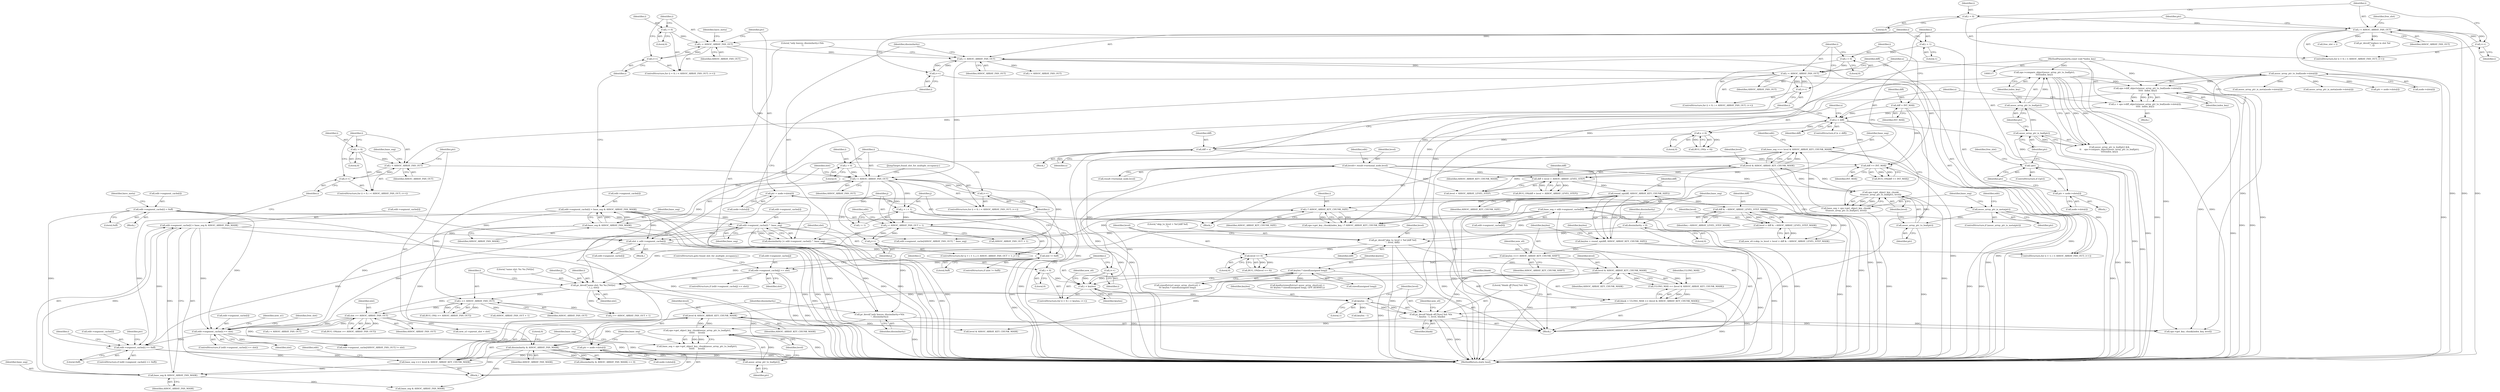 digraph "0_linux_ea6789980fdaa610d7eb63602c746bf6ec70cd2b@pointer" {
"1000739" [label="(Call,edit->segment_cache[i] == 0xff)"];
"1000613" [label="(Call,edit->segment_cache[i] == slot)"];
"1001222" [label="(Call,edit->segment_cache[i] = base_seg & ASSOC_ARRAY_FAN_MASK)"];
"1001228" [label="(Call,base_seg & ASSOC_ARRAY_FAN_MASK)"];
"1001217" [label="(Call,base_seg >>= level & ASSOC_ARRAY_KEY_CHUNK_MASK)"];
"1001211" [label="(Call,base_seg = ops->get_object_key_chunk(assoc_array_ptr_to_leaf(ptr),\n\t\t\t\t\t\t     level))"];
"1001213" [label="(Call,ops->get_object_key_chunk(assoc_array_ptr_to_leaf(ptr),\n\t\t\t\t\t\t     level))"];
"1001214" [label="(Call,assoc_array_ptr_to_leaf(ptr))"];
"1001204" [label="(Call,ptr = node->slots[i])"];
"1001020" [label="(Call,assoc_array_ptr_to_leaf(node->slots[i]))"];
"1001219" [label="(Call,level & ASSOC_ARRAY_KEY_CHUNK_MASK)"];
"1001175" [label="(Call,level & ASSOC_ARRAY_KEY_CHUNK_MASK)"];
"1001148" [label="(Call,level <= 0)"];
"1001143" [label="(Call,pr_devel(\"skip_to_level = %d [diff %d]\n\", level, diff))"];
"1001138" [label="(Call,level = diff & ~ASSOC_ARRAY_LEVEL_STEP_MASK)"];
"1001140" [label="(Call,diff & ~ASSOC_ARRAY_LEVEL_STEP_MASK)"];
"1001051" [label="(Call,round_up(diff, ASSOC_ARRAY_KEY_CHUNK_SIZE))"];
"1001044" [label="(Call,diff < level + ASSOC_ARRAY_LEVEL_STEP)"];
"1001040" [label="(Call,diff == INT_MAX)"];
"1001003" [label="(Call,diff = INT_MAX)"];
"1001028" [label="(Call,x < diff)"];
"1001017" [label="(Call,x = ops->diff_objects(assoc_array_ptr_to_leaf(node->slots[i]),\n\t\t\t\t\t  index_key))"];
"1001019" [label="(Call,ops->diff_objects(assoc_array_ptr_to_leaf(node->slots[i]),\n\t\t\t\t\t  index_key))"];
"1000203" [label="(Call,ops->compare_object(assoc_array_ptr_to_leaf(ptr),\n\t\t\t\t\tindex_key))"];
"1000204" [label="(Call,assoc_array_ptr_to_leaf(ptr))"];
"1000201" [label="(Call,assoc_array_ptr_is_leaf(ptr))"];
"1000192" [label="(Call,!ptr)"];
"1000184" [label="(Call,ptr = node->slots[i])"];
"1000120" [label="(MethodParameterIn,const void *index_key)"];
"1001036" [label="(Call,diff = x)"];
"1001033" [label="(Call,x < 0)"];
"1000346" [label="(Call,level & ASSOC_ARRAY_KEY_CHUNK_MASK)"];
"1000340" [label="(Call,ops->get_object_key_chunk(\n\t\t\tassoc_array_ptr_to_leaf(ptr), level))"];
"1000341" [label="(Call,assoc_array_ptr_to_leaf(ptr))"];
"1000324" [label="(Call,assoc_array_ptr_is_meta(ptr))"];
"1000316" [label="(Call,ptr = node->slots[i])"];
"1000149" [label="(Call,level\t= result->terminal_node.level)"];
"1001178" [label="(Call,pr_devel(\"blank off [%zu] %d: %lx\n\", keylen - 1, level, blank))"];
"1001180" [label="(Call,keylen - 1)"];
"1001155" [label="(Call,i < keylen)"];
"1001158" [label="(Call,i++)"];
"1001168" [label="(Call,i * ASSOC_ARRAY_KEY_CHUNK_SIZE)"];
"1001152" [label="(Call,i = 0)"];
"1001063" [label="(Call,keylen * sizeof(unsigned long))"];
"1001054" [label="(Call,keylen >>= ASSOC_ARRAY_KEY_CHUNK_SHIFT)"];
"1001049" [label="(Call,keylen = round_up(diff, ASSOC_ARRAY_KEY_CHUNK_SIZE))"];
"1001171" [label="(Call,blank = ULONG_MAX << (level & ASSOC_ARRAY_KEY_CHUNK_MASK))"];
"1001173" [label="(Call,ULONG_MAX << (level & ASSOC_ARRAY_KEY_CHUNK_MASK))"];
"1000397" [label="(Call,dissimilarity & ASSOC_ARRAY_FAN_MASK)"];
"1000392" [label="(Call,pr_devel(\"only leaves; dissimilarity=%lx\n\", dissimilarity))"];
"1000364" [label="(Call,dissimilarity = 0)"];
"1000383" [label="(Call,dissimilarity |= edit->segment_cache[i] ^ base_seg)"];
"1000385" [label="(Call,edit->segment_cache[i] ^ base_seg)"];
"1000327" [label="(Call,edit->segment_cache[i] = 0xff)"];
"1000349" [label="(Call,edit->segment_cache[i] = base_seg & ASSOC_ARRAY_FAN_MASK)"];
"1000355" [label="(Call,base_seg & ASSOC_ARRAY_FAN_MASK)"];
"1000344" [label="(Call,base_seg >>= level & ASSOC_ARRAY_KEY_CHUNK_MASK)"];
"1000338" [label="(Call,base_seg = ops->get_object_key_chunk(\n\t\t\tassoc_array_ptr_to_leaf(ptr), level))"];
"1000367" [label="(Call,base_seg = edit->segment_cache[0])"];
"1000528" [label="(Call,slot >= ASSOC_ARRAY_FAN_OUT)"];
"1000512" [label="(Call,pr_devel(\"same slot: %x %x [%02x]\n\", i, j, slot))"];
"1000472" [label="(Call,i < ASSOC_ARRAY_FAN_OUT)"];
"1000475" [label="(Call,i++)"];
"1000469" [label="(Call,i = 0)"];
"1000310" [label="(Call,i < ASSOC_ARRAY_FAN_OUT)"];
"1000307" [label="(Call,i = 0)"];
"1000313" [label="(Call,i++)"];
"1000178" [label="(Call,i < ASSOC_ARRAY_FAN_OUT)"];
"1000181" [label="(Call,i++)"];
"1000175" [label="(Call,i = 0)"];
"1000378" [label="(Call,i < ASSOC_ARRAY_FAN_OUT)"];
"1000375" [label="(Call,i = 1)"];
"1000381" [label="(Call,i++)"];
"1001198" [label="(Call,i < ASSOC_ARRAY_FAN_OUT)"];
"1001201" [label="(Call,i++)"];
"1001195" [label="(Call,i = 0)"];
"1001010" [label="(Call,i < ASSOC_ARRAY_FAN_OUT)"];
"1001007" [label="(Call,i = 0)"];
"1001013" [label="(Call,i++)"];
"1000495" [label="(Call,j < ASSOC_ARRAY_FAN_OUT + 1)"];
"1000490" [label="(Call,j = i + 1)"];
"1000500" [label="(Call,j++)"];
"1000503" [label="(Call,edit->segment_cache[j] == slot)"];
"1000486" [label="(Call,slot != 0xff)"];
"1000478" [label="(Call,slot = edit->segment_cache[i])"];
"1000518" [label="(Call,i >= ASSOC_ARRAY_FAN_OUT)"];
"1000309" [label="(Literal,0)"];
"1000379" [label="(Identifier,i)"];
"1001168" [label="(Call,i * ASSOC_ARRAY_KEY_CHUNK_SIZE)"];
"1000339" [label="(Identifier,base_seg)"];
"1000386" [label="(Call,edit->segment_cache[i])"];
"1000311" [label="(Identifier,i)"];
"1000516" [label="(Identifier,slot)"];
"1000333" [label="(Literal,0xff)"];
"1000376" [label="(Identifier,i)"];
"1001006" [label="(ControlStructure,for (i = 0; i < ASSOC_ARRAY_FAN_OUT; i++))"];
"1001238" [label="(Call,level & ASSOC_ARRAY_KEY_CHUNK_MASK)"];
"1000486" [label="(Call,slot != 0xff)"];
"1000193" [label="(Identifier,ptr)"];
"1001039" [label="(Call,BUG_ON(diff == INT_MAX))"];
"1000614" [label="(Call,edit->segment_cache[i])"];
"1001217" [label="(Call,base_seg >>= level & ASSOC_ARRAY_KEY_CHUNK_MASK)"];
"1000183" [label="(Block,)"];
"1000186" [label="(Call,node->slots[i])"];
"1001157" [label="(Identifier,keylen)"];
"1001228" [label="(Call,base_seg & ASSOC_ARRAY_FAN_MASK)"];
"1000666" [label="(Call,edit->segment_cache[ASSOC_ARRAY_FAN_OUT] != slot)"];
"1001055" [label="(Identifier,keylen)"];
"1000335" [label="(Identifier,have_meta)"];
"1001053" [label="(Identifier,ASSOC_ARRAY_KEY_CHUNK_SIZE)"];
"1000330" [label="(Identifier,edit)"];
"1001144" [label="(Literal,\"skip_to_level = %d [diff %d]\n\")"];
"1001145" [label="(Identifier,level)"];
"1001026" [label="(Identifier,index_key)"];
"1000150" [label="(Identifier,level)"];
"1001010" [label="(Call,i < ASSOC_ARRAY_FAN_OUT)"];
"1000382" [label="(Identifier,i)"];
"1000364" [label="(Call,dissimilarity = 0)"];
"1001148" [label="(Call,level <= 0)"];
"1000318" [label="(Call,node->slots[i])"];
"1000346" [label="(Call,level & ASSOC_ARRAY_KEY_CHUNK_MASK)"];
"1001223" [label="(Call,edit->segment_cache[i])"];
"1000374" [label="(ControlStructure,for (i = 1; i < ASSOC_ARRAY_FAN_OUT; i++))"];
"1001194" [label="(ControlStructure,for (i = 0; i < ASSOC_ARRAY_FAN_OUT; i++))"];
"1000181" [label="(Call,i++)"];
"1001219" [label="(Call,level & ASSOC_ARRAY_KEY_CHUNK_MASK)"];
"1000159" [label="(Identifier,edit)"];
"1000736" [label="(Identifier,i)"];
"1000343" [label="(Identifier,level)"];
"1001051" [label="(Call,round_up(diff, ASSOC_ARRAY_KEY_CHUNK_SIZE))"];
"1000512" [label="(Call,pr_devel(\"same slot: %x %x [%02x]\n\", i, j, slot))"];
"1001152" [label="(Call,i = 0)"];
"1001146" [label="(Identifier,diff)"];
"1001017" [label="(Call,x = ops->diff_objects(assoc_array_ptr_to_leaf(node->slots[i]),\n\t\t\t\t\t  index_key))"];
"1000517" [label="(Call,BUG_ON(i >= ASSOC_ARRAY_FAN_OUT))"];
"1001173" [label="(Call,ULONG_MAX << (level & ASSOC_ARRAY_KEY_CHUNK_MASK))"];
"1000341" [label="(Call,assoc_array_ptr_to_leaf(ptr))"];
"1001064" [label="(Identifier,keylen)"];
"1000500" [label="(Call,j++)"];
"1001155" [label="(Call,i < keylen)"];
"1000916" [label="(Call,i < ASSOC_ARRAY_FAN_OUT)"];
"1000120" [label="(MethodParameterIn,const void *index_key)"];
"1001158" [label="(Call,i++)"];
"1000488" [label="(Literal,0xff)"];
"1001215" [label="(Identifier,ptr)"];
"1001019" [label="(Call,ops->diff_objects(assoc_array_ptr_to_leaf(node->slots[i]),\n\t\t\t\t\t  index_key))"];
"1001033" [label="(Call,x < 0)"];
"1000546" [label="(Call,assoc_array_ptr_is_meta(node->slots[i]))"];
"1000205" [label="(Identifier,ptr)"];
"1000739" [label="(Call,edit->segment_cache[i] == 0xff)"];
"1000202" [label="(Identifier,ptr)"];
"1000201" [label="(Call,assoc_array_ptr_is_leaf(ptr))"];
"1000179" [label="(Identifier,i)"];
"1001003" [label="(Call,diff = INT_MAX)"];
"1001177" [label="(Identifier,ASSOC_ARRAY_KEY_CHUNK_MASK)"];
"1000404" [label="(Call,edit->segment_cache[ASSOC_ARRAY_FAN_OUT] ^ base_seg)"];
"1001049" [label="(Call,keylen = round_up(diff, ASSOC_ARRAY_KEY_CHUNK_SIZE))"];
"1000347" [label="(Identifier,level)"];
"1000540" [label="(Call,i < ASSOC_ARRAY_FAN_OUT)"];
"1000192" [label="(Call,!ptr)"];
"1000503" [label="(Call,edit->segment_cache[j] == slot)"];
"1001014" [label="(Identifier,i)"];
"1000491" [label="(Identifier,j)"];
"1000470" [label="(Identifier,i)"];
"1000472" [label="(Call,i < ASSOC_ARRAY_FAN_OUT)"];
"1000326" [label="(Block,)"];
"1000398" [label="(Identifier,dissimilarity)"];
"1000504" [label="(Call,edit->segment_cache[j])"];
"1000612" [label="(ControlStructure,if (edit->segment_cache[i] == slot))"];
"1001018" [label="(Identifier,x)"];
"1000393" [label="(Literal,\"only leaves; dissimilarity=%lx\n\")"];
"1000487" [label="(Identifier,slot)"];
"1001143" [label="(Call,pr_devel(\"skip_to_level = %d [diff %d]\n\", level, diff))"];
"1001211" [label="(Call,base_seg = ops->get_object_key_chunk(assoc_array_ptr_to_leaf(ptr),\n\t\t\t\t\t\t     level))"];
"1000352" [label="(Identifier,edit)"];
"1000237" [label="(Identifier,free_slot)"];
"1000624" [label="(Identifier,new_n1)"];
"1001214" [label="(Call,assoc_array_ptr_to_leaf(ptr))"];
"1000315" [label="(Block,)"];
"1000383" [label="(Call,dissimilarity |= edit->segment_cache[i] ^ base_seg)"];
"1001041" [label="(Identifier,diff)"];
"1000206" [label="(Identifier,index_key)"];
"1000338" [label="(Call,base_seg = ops->get_object_key_chunk(\n\t\t\tassoc_array_ptr_to_leaf(ptr), level))"];
"1000745" [label="(Literal,0xff)"];
"1001056" [label="(Identifier,ASSOC_ARRAY_KEY_CHUNK_SHIFT)"];
"1001156" [label="(Identifier,i)"];
"1000355" [label="(Call,base_seg & ASSOC_ARRAY_FAN_MASK)"];
"1000175" [label="(Call,i = 0)"];
"1001199" [label="(Identifier,i)"];
"1000506" [label="(Identifier,edit)"];
"1001220" [label="(Identifier,level)"];
"1000485" [label="(ControlStructure,if (slot != 0xff))"];
"1001202" [label="(Identifier,i)"];
"1001042" [label="(Identifier,INT_MAX)"];
"1001147" [label="(Call,BUG_ON(level <= 0))"];
"1001043" [label="(Call,BUG_ON(diff < level + ASSOC_ARRAY_LEVEL_STEP))"];
"1000476" [label="(Identifier,i)"];
"1001197" [label="(Literal,0)"];
"1001065" [label="(Call,sizeof(unsigned long))"];
"1000528" [label="(Call,slot >= ASSOC_ARRAY_FAN_OUT)"];
"1001178" [label="(Call,pr_devel(\"blank off [%zu] %d: %lx\n\", keylen - 1, level, blank))"];
"1000312" [label="(Identifier,ASSOC_ARRAY_FAN_OUT)"];
"1000480" [label="(Call,edit->segment_cache[i])"];
"1000359" [label="(Identifier,have_meta)"];
"1000502" [label="(ControlStructure,if (edit->segment_cache[j] == slot))"];
"1001176" [label="(Identifier,level)"];
"1001038" [label="(Identifier,x)"];
"1001195" [label="(Call,i = 0)"];
"1001201" [label="(Call,i++)"];
"1000196" [label="(Identifier,free_slot)"];
"1000477" [label="(Block,)"];
"1000394" [label="(Identifier,dissimilarity)"];
"1000527" [label="(Call,BUG_ON(slot >= ASSOC_ARRAY_FAN_OUT))"];
"1001183" [label="(Identifier,level)"];
"1000349" [label="(Call,edit->segment_cache[i] = base_seg & ASSOC_ARRAY_FAN_MASK)"];
"1001251" [label="(MethodReturn,static bool)"];
"1000518" [label="(Call,i >= ASSOC_ARRAY_FAN_OUT)"];
"1001190" [label="(Call,keylen - 1)"];
"1001172" [label="(Identifier,blank)"];
"1000377" [label="(Literal,1)"];
"1001054" [label="(Call,keylen >>= ASSOC_ARRAY_KEY_CHUNK_SHIFT)"];
"1001034" [label="(Identifier,x)"];
"1001150" [label="(Literal,0)"];
"1000316" [label="(Call,ptr = node->slots[i])"];
"1000368" [label="(Identifier,base_seg)"];
"1001216" [label="(Identifier,level)"];
"1001063" [label="(Call,keylen * sizeof(unsigned long))"];
"1000182" [label="(Identifier,i)"];
"1001213" [label="(Call,ops->get_object_key_chunk(assoc_array_ptr_to_leaf(ptr),\n\t\t\t\t\t\t     level))"];
"1001181" [label="(Identifier,keylen)"];
"1001188" [label="(Identifier,new_s0)"];
"1000469" [label="(Call,i = 0)"];
"1000530" [label="(Identifier,ASSOC_ARRAY_FAN_OUT)"];
"1000490" [label="(Call,j = i + 1)"];
"1000489" [label="(ControlStructure,for (j = i + 1; j < ASSOC_ARRAY_FAN_OUT + 1; j++))"];
"1001036" [label="(Call,diff = x)"];
"1000327" [label="(Call,edit->segment_cache[i] = 0xff)"];
"1000344" [label="(Call,base_seg >>= level & ASSOC_ARRAY_KEY_CHUNK_MASK)"];
"1000514" [label="(Identifier,i)"];
"1001134" [label="(Call,new_s0->skip_to_level = level = diff & ~ASSOC_ARRAY_LEVEL_STEP_MASK)"];
"1000185" [label="(Identifier,ptr)"];
"1001169" [label="(Identifier,i)"];
"1000524" [label="(Call,ASSOC_ARRAY_FAN_OUT + 1)"];
"1001020" [label="(Call,assoc_array_ptr_to_leaf(node->slots[i]))"];
"1001052" [label="(Identifier,diff)"];
"1000340" [label="(Call,ops->get_object_key_chunk(\n\t\t\tassoc_array_ptr_to_leaf(ptr), level))"];
"1000350" [label="(Call,edit->segment_cache[i])"];
"1001179" [label="(Literal,\"blank off [%zu] %d: %lx\n\")"];
"1000400" [label="(Literal,0)"];
"1001037" [label="(Identifier,diff)"];
"1000492" [label="(Call,i + 1)"];
"1001196" [label="(Identifier,i)"];
"1001007" [label="(Call,i = 0)"];
"1000342" [label="(Identifier,ptr)"];
"1000356" [label="(Identifier,base_seg)"];
"1001151" [label="(ControlStructure,for (i = 0; i < keylen; i++))"];
"1000122" [label="(Block,)"];
"1001050" [label="(Identifier,keylen)"];
"1001232" [label="(Identifier,base_seg)"];
"1000204" [label="(Call,assoc_array_ptr_to_leaf(ptr))"];
"1000531" [label="(Call,new_n1->parent_slot = slot)"];
"1001154" [label="(Literal,0)"];
"1000177" [label="(Literal,0)"];
"1000381" [label="(Call,i++)"];
"1000497" [label="(Call,ASSOC_ARRAY_FAN_OUT + 1)"];
"1000399" [label="(Identifier,ASSOC_ARRAY_FAN_MASK)"];
"1001203" [label="(Block,)"];
"1000522" [label="(Call,j >= ASSOC_ARRAY_FAN_OUT + 1)"];
"1000509" [label="(Identifier,slot)"];
"1000357" [label="(Identifier,ASSOC_ARRAY_FAN_MASK)"];
"1000184" [label="(Call,ptr = node->slots[i])"];
"1000738" [label="(ControlStructure,if (edit->segment_cache[i] == 0xff))"];
"1000473" [label="(Identifier,i)"];
"1001198" [label="(Call,i < ASSOC_ARRAY_FAN_OUT)"];
"1001060" [label="(Call,sizeof(struct assoc_array_shortcut) +\n\t\t\t keylen * sizeof(unsigned long))"];
"1000520" [label="(Identifier,ASSOC_ARRAY_FAN_OUT)"];
"1000511" [label="(JumpTarget,found_slot_for_multiple_occupancy:)"];
"1000195" [label="(Call,free_slot = i)"];
"1001012" [label="(Identifier,ASSOC_ARRAY_FAN_OUT)"];
"1000740" [label="(Call,edit->segment_cache[i])"];
"1000314" [label="(Identifier,i)"];
"1000642" [label="(Identifier,free_slot)"];
"1000174" [label="(ControlStructure,for (i = 0; i < ASSOC_ARRAY_FAN_OUT; i++))"];
"1001045" [label="(Identifier,diff)"];
"1000474" [label="(Identifier,ASSOC_ARRAY_FAN_OUT)"];
"1000324" [label="(Call,assoc_array_ptr_is_meta(ptr))"];
"1000308" [label="(Identifier,i)"];
"1001218" [label="(Identifier,base_seg)"];
"1000519" [label="(Identifier,i)"];
"1000208" [label="(Call,pr_devel(\"replace in slot %d\n\", i))"];
"1001140" [label="(Call,diff & ~ASSOC_ARRAY_LEVEL_STEP_MASK)"];
"1000397" [label="(Call,dissimilarity & ASSOC_ARRAY_FAN_MASK)"];
"1000191" [label="(ControlStructure,if (!ptr))"];
"1001153" [label="(Identifier,i)"];
"1000496" [label="(Identifier,j)"];
"1001032" [label="(Call,BUG_ON(x < 0))"];
"1000323" [label="(ControlStructure,if (assoc_array_ptr_is_meta(ptr)))"];
"1001163" [label="(Identifier,new_s0)"];
"1000605" [label="(Call,assoc_array_ptr_is_meta(node->slots[i]))"];
"1000149" [label="(Call,level\t= result->terminal_node.level)"];
"1001221" [label="(Identifier,ASSOC_ARRAY_KEY_CHUNK_MASK)"];
"1000151" [label="(Call,result->terminal_node.level)"];
"1000365" [label="(Identifier,dissimilarity)"];
"1001180" [label="(Call,keylen - 1)"];
"1001011" [label="(Identifier,i)"];
"1000479" [label="(Identifier,slot)"];
"1001205" [label="(Identifier,ptr)"];
"1001142" [label="(Identifier,~ASSOC_ARRAY_LEVEL_STEP_MASK)"];
"1001233" [label="(Call,ops->get_key_chunk(index_key, level))"];
"1000366" [label="(Literal,0)"];
"1000313" [label="(Call,i++)"];
"1001030" [label="(Identifier,diff)"];
"1000513" [label="(Literal,\"same slot: %x %x [%02x]\n\")"];
"1000369" [label="(Call,edit->segment_cache[0])"];
"1001225" [label="(Identifier,edit)"];
"1001166" [label="(Call,ops->get_key_chunk(index_key, i * ASSOC_ARRAY_KEY_CHUNK_SIZE))"];
"1001141" [label="(Identifier,diff)"];
"1001200" [label="(Identifier,ASSOC_ARRAY_FAN_OUT)"];
"1000203" [label="(Call,ops->compare_object(assoc_array_ptr_to_leaf(ptr),\n\t\t\t\t\tindex_key))"];
"1001013" [label="(Call,i++)"];
"1001009" [label="(Literal,0)"];
"1001230" [label="(Identifier,ASSOC_ARRAY_FAN_MASK)"];
"1000495" [label="(Call,j < ASSOC_ARRAY_FAN_OUT + 1)"];
"1001212" [label="(Identifier,base_seg)"];
"1001029" [label="(Identifier,x)"];
"1001184" [label="(Identifier,blank)"];
"1000317" [label="(Identifier,ptr)"];
"1001247" [label="(Call,base_seg & ASSOC_ARRAY_FAN_MASK)"];
"1000348" [label="(Identifier,ASSOC_ARRAY_KEY_CHUNK_MASK)"];
"1001149" [label="(Identifier,level)"];
"1000747" [label="(Call,ptr = node->slots[i])"];
"1001031" [label="(Block,)"];
"1000510" [label="(ControlStructure,goto found_slot_for_multiple_occupancy;)"];
"1000515" [label="(Identifier,j)"];
"1001138" [label="(Call,level = diff & ~ASSOC_ARRAY_LEVEL_STEP_MASK)"];
"1000380" [label="(Identifier,ASSOC_ARRAY_FAN_OUT)"];
"1000306" [label="(ControlStructure,for (i = 0; i < ASSOC_ARRAY_FAN_OUT; i++))"];
"1001222" [label="(Call,edit->segment_cache[i] = base_seg & ASSOC_ARRAY_FAN_MASK)"];
"1000176" [label="(Identifier,i)"];
"1001035" [label="(Literal,0)"];
"1001021" [label="(Call,node->slots[i])"];
"1000385" [label="(Call,edit->segment_cache[i] ^ base_seg)"];
"1001028" [label="(Call,x < diff)"];
"1001171" [label="(Call,blank = ULONG_MAX << (level & ASSOC_ARRAY_KEY_CHUNK_MASK))"];
"1001182" [label="(Literal,1)"];
"1001159" [label="(Identifier,i)"];
"1000391" [label="(Identifier,base_seg)"];
"1000325" [label="(Identifier,ptr)"];
"1000529" [label="(Identifier,slot)"];
"1000180" [label="(Identifier,ASSOC_ARRAY_FAN_OUT)"];
"1001015" [label="(Block,)"];
"1000378" [label="(Call,i < ASSOC_ARRAY_FAN_OUT)"];
"1000619" [label="(Identifier,slot)"];
"1001175" [label="(Call,level & ASSOC_ARRAY_KEY_CHUNK_MASK)"];
"1000478" [label="(Call,slot = edit->segment_cache[i])"];
"1001044" [label="(Call,diff < level + ASSOC_ARRAY_LEVEL_STEP)"];
"1000748" [label="(Identifier,ptr)"];
"1001170" [label="(Identifier,ASSOC_ARRAY_KEY_CHUNK_SIZE)"];
"1000384" [label="(Identifier,dissimilarity)"];
"1001229" [label="(Identifier,base_seg)"];
"1001204" [label="(Call,ptr = node->slots[i])"];
"1000396" [label="(Call,(dissimilarity & ASSOC_ARRAY_FAN_MASK) == 0)"];
"1000178" [label="(Call,i < ASSOC_ARRAY_FAN_OUT)"];
"1000375" [label="(Call,i = 1)"];
"1000307" [label="(Call,i = 0)"];
"1000328" [label="(Call,edit->segment_cache[i])"];
"1000468" [label="(ControlStructure,for (i = 0; i < ASSOC_ARRAY_FAN_OUT; i++))"];
"1000367" [label="(Call,base_seg = edit->segment_cache[0])"];
"1000613" [label="(Call,edit->segment_cache[i] == slot)"];
"1000501" [label="(Identifier,j)"];
"1001046" [label="(Call,level + ASSOC_ARRAY_LEVEL_STEP)"];
"1001058" [label="(Identifier,new_s0)"];
"1001004" [label="(Identifier,diff)"];
"1001040" [label="(Call,diff == INT_MAX)"];
"1001005" [label="(Identifier,INT_MAX)"];
"1001027" [label="(ControlStructure,if (x < diff))"];
"1001059" [label="(Call,kzalloc(sizeof(struct assoc_array_shortcut) +\n\t\t\t keylen * sizeof(unsigned long), GFP_KERNEL))"];
"1000471" [label="(Literal,0)"];
"1001008" [label="(Identifier,i)"];
"1001206" [label="(Call,node->slots[i])"];
"1001174" [label="(Identifier,ULONG_MAX)"];
"1001139" [label="(Identifier,level)"];
"1000475" [label="(Call,i++)"];
"1000310" [label="(Call,i < ASSOC_ARRAY_FAN_OUT)"];
"1000200" [label="(Call,assoc_array_ptr_is_leaf(ptr) &&\n\t\t    ops->compare_object(assoc_array_ptr_to_leaf(ptr),\n\t\t\t\t\tindex_key))"];
"1000345" [label="(Identifier,base_seg)"];
"1000392" [label="(Call,pr_devel(\"only leaves; dissimilarity=%lx\n\", dissimilarity))"];
"1000739" -> "1000738"  [label="AST: "];
"1000739" -> "1000745"  [label="CFG: "];
"1000740" -> "1000739"  [label="AST: "];
"1000745" -> "1000739"  [label="AST: "];
"1000748" -> "1000739"  [label="CFG: "];
"1000736" -> "1000739"  [label="CFG: "];
"1000739" -> "1001251"  [label="DDG: "];
"1000739" -> "1001251"  [label="DDG: "];
"1000613" -> "1000739"  [label="DDG: "];
"1001222" -> "1000739"  [label="DDG: "];
"1000327" -> "1000739"  [label="DDG: "];
"1000349" -> "1000739"  [label="DDG: "];
"1000385" -> "1000739"  [label="DDG: "];
"1000613" -> "1000612"  [label="AST: "];
"1000613" -> "1000619"  [label="CFG: "];
"1000614" -> "1000613"  [label="AST: "];
"1000619" -> "1000613"  [label="AST: "];
"1000624" -> "1000613"  [label="CFG: "];
"1000642" -> "1000613"  [label="CFG: "];
"1000613" -> "1001251"  [label="DDG: "];
"1000613" -> "1001251"  [label="DDG: "];
"1001222" -> "1000613"  [label="DDG: "];
"1000327" -> "1000613"  [label="DDG: "];
"1000349" -> "1000613"  [label="DDG: "];
"1000385" -> "1000613"  [label="DDG: "];
"1000528" -> "1000613"  [label="DDG: "];
"1000613" -> "1000666"  [label="DDG: "];
"1001222" -> "1001203"  [label="AST: "];
"1001222" -> "1001228"  [label="CFG: "];
"1001223" -> "1001222"  [label="AST: "];
"1001228" -> "1001222"  [label="AST: "];
"1001202" -> "1001222"  [label="CFG: "];
"1001222" -> "1001251"  [label="DDG: "];
"1001222" -> "1000478"  [label="DDG: "];
"1001228" -> "1001222"  [label="DDG: "];
"1001228" -> "1001222"  [label="DDG: "];
"1001228" -> "1001230"  [label="CFG: "];
"1001229" -> "1001228"  [label="AST: "];
"1001230" -> "1001228"  [label="AST: "];
"1001217" -> "1001228"  [label="DDG: "];
"1000397" -> "1001228"  [label="DDG: "];
"1001228" -> "1001247"  [label="DDG: "];
"1001217" -> "1001203"  [label="AST: "];
"1001217" -> "1001219"  [label="CFG: "];
"1001218" -> "1001217"  [label="AST: "];
"1001219" -> "1001217"  [label="AST: "];
"1001225" -> "1001217"  [label="CFG: "];
"1001211" -> "1001217"  [label="DDG: "];
"1001219" -> "1001217"  [label="DDG: "];
"1001219" -> "1001217"  [label="DDG: "];
"1001211" -> "1001203"  [label="AST: "];
"1001211" -> "1001213"  [label="CFG: "];
"1001212" -> "1001211"  [label="AST: "];
"1001213" -> "1001211"  [label="AST: "];
"1001218" -> "1001211"  [label="CFG: "];
"1001211" -> "1001251"  [label="DDG: "];
"1001213" -> "1001211"  [label="DDG: "];
"1001213" -> "1001211"  [label="DDG: "];
"1001213" -> "1001216"  [label="CFG: "];
"1001214" -> "1001213"  [label="AST: "];
"1001216" -> "1001213"  [label="AST: "];
"1001213" -> "1001251"  [label="DDG: "];
"1001214" -> "1001213"  [label="DDG: "];
"1001219" -> "1001213"  [label="DDG: "];
"1001178" -> "1001213"  [label="DDG: "];
"1001213" -> "1001219"  [label="DDG: "];
"1001214" -> "1001215"  [label="CFG: "];
"1001215" -> "1001214"  [label="AST: "];
"1001216" -> "1001214"  [label="CFG: "];
"1001204" -> "1001214"  [label="DDG: "];
"1001204" -> "1001203"  [label="AST: "];
"1001204" -> "1001206"  [label="CFG: "];
"1001205" -> "1001204"  [label="AST: "];
"1001206" -> "1001204"  [label="AST: "];
"1001212" -> "1001204"  [label="CFG: "];
"1001204" -> "1001251"  [label="DDG: "];
"1001020" -> "1001204"  [label="DDG: "];
"1001020" -> "1001019"  [label="AST: "];
"1001020" -> "1001021"  [label="CFG: "];
"1001021" -> "1001020"  [label="AST: "];
"1001026" -> "1001020"  [label="CFG: "];
"1001020" -> "1001251"  [label="DDG: "];
"1001020" -> "1000546"  [label="DDG: "];
"1001020" -> "1000605"  [label="DDG: "];
"1001020" -> "1000747"  [label="DDG: "];
"1001020" -> "1001019"  [label="DDG: "];
"1001219" -> "1001221"  [label="CFG: "];
"1001220" -> "1001219"  [label="AST: "];
"1001221" -> "1001219"  [label="AST: "];
"1001175" -> "1001219"  [label="DDG: "];
"1001219" -> "1001233"  [label="DDG: "];
"1001219" -> "1001238"  [label="DDG: "];
"1001175" -> "1001173"  [label="AST: "];
"1001175" -> "1001177"  [label="CFG: "];
"1001176" -> "1001175"  [label="AST: "];
"1001177" -> "1001175"  [label="AST: "];
"1001173" -> "1001175"  [label="CFG: "];
"1001175" -> "1001173"  [label="DDG: "];
"1001175" -> "1001173"  [label="DDG: "];
"1001148" -> "1001175"  [label="DDG: "];
"1000346" -> "1001175"  [label="DDG: "];
"1001175" -> "1001178"  [label="DDG: "];
"1001175" -> "1001238"  [label="DDG: "];
"1001148" -> "1001147"  [label="AST: "];
"1001148" -> "1001150"  [label="CFG: "];
"1001149" -> "1001148"  [label="AST: "];
"1001150" -> "1001148"  [label="AST: "];
"1001147" -> "1001148"  [label="CFG: "];
"1001148" -> "1001147"  [label="DDG: "];
"1001148" -> "1001147"  [label="DDG: "];
"1001143" -> "1001148"  [label="DDG: "];
"1001143" -> "1000122"  [label="AST: "];
"1001143" -> "1001146"  [label="CFG: "];
"1001144" -> "1001143"  [label="AST: "];
"1001145" -> "1001143"  [label="AST: "];
"1001146" -> "1001143"  [label="AST: "];
"1001149" -> "1001143"  [label="CFG: "];
"1001143" -> "1001251"  [label="DDG: "];
"1001143" -> "1001251"  [label="DDG: "];
"1001138" -> "1001143"  [label="DDG: "];
"1001140" -> "1001143"  [label="DDG: "];
"1001138" -> "1001134"  [label="AST: "];
"1001138" -> "1001140"  [label="CFG: "];
"1001139" -> "1001138"  [label="AST: "];
"1001140" -> "1001138"  [label="AST: "];
"1001134" -> "1001138"  [label="CFG: "];
"1001138" -> "1001251"  [label="DDG: "];
"1001138" -> "1001134"  [label="DDG: "];
"1001140" -> "1001138"  [label="DDG: "];
"1001140" -> "1001138"  [label="DDG: "];
"1001140" -> "1001142"  [label="CFG: "];
"1001141" -> "1001140"  [label="AST: "];
"1001142" -> "1001140"  [label="AST: "];
"1001140" -> "1001251"  [label="DDG: "];
"1001140" -> "1001134"  [label="DDG: "];
"1001140" -> "1001134"  [label="DDG: "];
"1001051" -> "1001140"  [label="DDG: "];
"1001051" -> "1001049"  [label="AST: "];
"1001051" -> "1001053"  [label="CFG: "];
"1001052" -> "1001051"  [label="AST: "];
"1001053" -> "1001051"  [label="AST: "];
"1001049" -> "1001051"  [label="CFG: "];
"1001051" -> "1001251"  [label="DDG: "];
"1001051" -> "1001251"  [label="DDG: "];
"1001051" -> "1001049"  [label="DDG: "];
"1001051" -> "1001049"  [label="DDG: "];
"1001044" -> "1001051"  [label="DDG: "];
"1001051" -> "1001168"  [label="DDG: "];
"1001044" -> "1001043"  [label="AST: "];
"1001044" -> "1001046"  [label="CFG: "];
"1001045" -> "1001044"  [label="AST: "];
"1001046" -> "1001044"  [label="AST: "];
"1001043" -> "1001044"  [label="CFG: "];
"1001044" -> "1001251"  [label="DDG: "];
"1001044" -> "1001043"  [label="DDG: "];
"1001044" -> "1001043"  [label="DDG: "];
"1001040" -> "1001044"  [label="DDG: "];
"1000346" -> "1001044"  [label="DDG: "];
"1000149" -> "1001044"  [label="DDG: "];
"1001040" -> "1001039"  [label="AST: "];
"1001040" -> "1001042"  [label="CFG: "];
"1001041" -> "1001040"  [label="AST: "];
"1001042" -> "1001040"  [label="AST: "];
"1001039" -> "1001040"  [label="CFG: "];
"1001040" -> "1001251"  [label="DDG: "];
"1001040" -> "1001039"  [label="DDG: "];
"1001040" -> "1001039"  [label="DDG: "];
"1001003" -> "1001040"  [label="DDG: "];
"1001028" -> "1001040"  [label="DDG: "];
"1001036" -> "1001040"  [label="DDG: "];
"1001003" -> "1000122"  [label="AST: "];
"1001003" -> "1001005"  [label="CFG: "];
"1001004" -> "1001003"  [label="AST: "];
"1001005" -> "1001003"  [label="AST: "];
"1001008" -> "1001003"  [label="CFG: "];
"1001003" -> "1001028"  [label="DDG: "];
"1001028" -> "1001027"  [label="AST: "];
"1001028" -> "1001030"  [label="CFG: "];
"1001029" -> "1001028"  [label="AST: "];
"1001030" -> "1001028"  [label="AST: "];
"1001034" -> "1001028"  [label="CFG: "];
"1001014" -> "1001028"  [label="CFG: "];
"1001028" -> "1001251"  [label="DDG: "];
"1001028" -> "1001251"  [label="DDG: "];
"1001017" -> "1001028"  [label="DDG: "];
"1001036" -> "1001028"  [label="DDG: "];
"1001028" -> "1001033"  [label="DDG: "];
"1001017" -> "1001015"  [label="AST: "];
"1001017" -> "1001019"  [label="CFG: "];
"1001018" -> "1001017"  [label="AST: "];
"1001019" -> "1001017"  [label="AST: "];
"1001029" -> "1001017"  [label="CFG: "];
"1001017" -> "1001251"  [label="DDG: "];
"1001019" -> "1001017"  [label="DDG: "];
"1001019" -> "1001017"  [label="DDG: "];
"1001019" -> "1001026"  [label="CFG: "];
"1001026" -> "1001019"  [label="AST: "];
"1001019" -> "1001251"  [label="DDG: "];
"1001019" -> "1001251"  [label="DDG: "];
"1000203" -> "1001019"  [label="DDG: "];
"1000120" -> "1001019"  [label="DDG: "];
"1001019" -> "1001166"  [label="DDG: "];
"1001019" -> "1001233"  [label="DDG: "];
"1000203" -> "1000200"  [label="AST: "];
"1000203" -> "1000206"  [label="CFG: "];
"1000204" -> "1000203"  [label="AST: "];
"1000206" -> "1000203"  [label="AST: "];
"1000200" -> "1000203"  [label="CFG: "];
"1000203" -> "1001251"  [label="DDG: "];
"1000203" -> "1001251"  [label="DDG: "];
"1000203" -> "1000200"  [label="DDG: "];
"1000203" -> "1000200"  [label="DDG: "];
"1000204" -> "1000203"  [label="DDG: "];
"1000120" -> "1000203"  [label="DDG: "];
"1000203" -> "1001166"  [label="DDG: "];
"1000203" -> "1001233"  [label="DDG: "];
"1000204" -> "1000205"  [label="CFG: "];
"1000205" -> "1000204"  [label="AST: "];
"1000206" -> "1000204"  [label="CFG: "];
"1000204" -> "1001251"  [label="DDG: "];
"1000201" -> "1000204"  [label="DDG: "];
"1000201" -> "1000200"  [label="AST: "];
"1000201" -> "1000202"  [label="CFG: "];
"1000202" -> "1000201"  [label="AST: "];
"1000205" -> "1000201"  [label="CFG: "];
"1000200" -> "1000201"  [label="CFG: "];
"1000201" -> "1001251"  [label="DDG: "];
"1000201" -> "1000200"  [label="DDG: "];
"1000192" -> "1000201"  [label="DDG: "];
"1000192" -> "1000191"  [label="AST: "];
"1000192" -> "1000193"  [label="CFG: "];
"1000193" -> "1000192"  [label="AST: "];
"1000196" -> "1000192"  [label="CFG: "];
"1000202" -> "1000192"  [label="CFG: "];
"1000192" -> "1001251"  [label="DDG: "];
"1000192" -> "1001251"  [label="DDG: "];
"1000184" -> "1000192"  [label="DDG: "];
"1000184" -> "1000183"  [label="AST: "];
"1000184" -> "1000186"  [label="CFG: "];
"1000185" -> "1000184"  [label="AST: "];
"1000186" -> "1000184"  [label="AST: "];
"1000193" -> "1000184"  [label="CFG: "];
"1000184" -> "1001251"  [label="DDG: "];
"1000120" -> "1000117"  [label="AST: "];
"1000120" -> "1001251"  [label="DDG: "];
"1000120" -> "1001166"  [label="DDG: "];
"1000120" -> "1001233"  [label="DDG: "];
"1001036" -> "1001031"  [label="AST: "];
"1001036" -> "1001038"  [label="CFG: "];
"1001037" -> "1001036"  [label="AST: "];
"1001038" -> "1001036"  [label="AST: "];
"1001014" -> "1001036"  [label="CFG: "];
"1001036" -> "1001251"  [label="DDG: "];
"1001033" -> "1001036"  [label="DDG: "];
"1001033" -> "1001032"  [label="AST: "];
"1001033" -> "1001035"  [label="CFG: "];
"1001034" -> "1001033"  [label="AST: "];
"1001035" -> "1001033"  [label="AST: "];
"1001032" -> "1001033"  [label="CFG: "];
"1001033" -> "1001032"  [label="DDG: "];
"1001033" -> "1001032"  [label="DDG: "];
"1000346" -> "1000344"  [label="AST: "];
"1000346" -> "1000348"  [label="CFG: "];
"1000347" -> "1000346"  [label="AST: "];
"1000348" -> "1000346"  [label="AST: "];
"1000344" -> "1000346"  [label="CFG: "];
"1000346" -> "1001251"  [label="DDG: "];
"1000346" -> "1001251"  [label="DDG: "];
"1000346" -> "1000340"  [label="DDG: "];
"1000346" -> "1000344"  [label="DDG: "];
"1000346" -> "1000344"  [label="DDG: "];
"1000340" -> "1000346"  [label="DDG: "];
"1000346" -> "1001046"  [label="DDG: "];
"1000340" -> "1000338"  [label="AST: "];
"1000340" -> "1000343"  [label="CFG: "];
"1000341" -> "1000340"  [label="AST: "];
"1000343" -> "1000340"  [label="AST: "];
"1000338" -> "1000340"  [label="CFG: "];
"1000340" -> "1001251"  [label="DDG: "];
"1000340" -> "1000338"  [label="DDG: "];
"1000340" -> "1000338"  [label="DDG: "];
"1000341" -> "1000340"  [label="DDG: "];
"1000149" -> "1000340"  [label="DDG: "];
"1000341" -> "1000342"  [label="CFG: "];
"1000342" -> "1000341"  [label="AST: "];
"1000343" -> "1000341"  [label="CFG: "];
"1000341" -> "1001251"  [label="DDG: "];
"1000324" -> "1000341"  [label="DDG: "];
"1000324" -> "1000323"  [label="AST: "];
"1000324" -> "1000325"  [label="CFG: "];
"1000325" -> "1000324"  [label="AST: "];
"1000330" -> "1000324"  [label="CFG: "];
"1000339" -> "1000324"  [label="CFG: "];
"1000324" -> "1001251"  [label="DDG: "];
"1000324" -> "1001251"  [label="DDG: "];
"1000316" -> "1000324"  [label="DDG: "];
"1000316" -> "1000315"  [label="AST: "];
"1000316" -> "1000318"  [label="CFG: "];
"1000317" -> "1000316"  [label="AST: "];
"1000318" -> "1000316"  [label="AST: "];
"1000325" -> "1000316"  [label="CFG: "];
"1000316" -> "1001251"  [label="DDG: "];
"1000149" -> "1000122"  [label="AST: "];
"1000149" -> "1000151"  [label="CFG: "];
"1000150" -> "1000149"  [label="AST: "];
"1000151" -> "1000149"  [label="AST: "];
"1000159" -> "1000149"  [label="CFG: "];
"1000149" -> "1001251"  [label="DDG: "];
"1000149" -> "1001251"  [label="DDG: "];
"1000149" -> "1001046"  [label="DDG: "];
"1001178" -> "1000122"  [label="AST: "];
"1001178" -> "1001184"  [label="CFG: "];
"1001179" -> "1001178"  [label="AST: "];
"1001180" -> "1001178"  [label="AST: "];
"1001183" -> "1001178"  [label="AST: "];
"1001184" -> "1001178"  [label="AST: "];
"1001188" -> "1001178"  [label="CFG: "];
"1001178" -> "1001251"  [label="DDG: "];
"1001178" -> "1001251"  [label="DDG: "];
"1001180" -> "1001178"  [label="DDG: "];
"1001180" -> "1001178"  [label="DDG: "];
"1001171" -> "1001178"  [label="DDG: "];
"1001178" -> "1001233"  [label="DDG: "];
"1001180" -> "1001182"  [label="CFG: "];
"1001181" -> "1001180"  [label="AST: "];
"1001182" -> "1001180"  [label="AST: "];
"1001183" -> "1001180"  [label="CFG: "];
"1001155" -> "1001180"  [label="DDG: "];
"1001180" -> "1001190"  [label="DDG: "];
"1001155" -> "1001151"  [label="AST: "];
"1001155" -> "1001157"  [label="CFG: "];
"1001156" -> "1001155"  [label="AST: "];
"1001157" -> "1001155"  [label="AST: "];
"1001163" -> "1001155"  [label="CFG: "];
"1001172" -> "1001155"  [label="CFG: "];
"1001155" -> "1001251"  [label="DDG: "];
"1001158" -> "1001155"  [label="DDG: "];
"1001152" -> "1001155"  [label="DDG: "];
"1001063" -> "1001155"  [label="DDG: "];
"1001155" -> "1001168"  [label="DDG: "];
"1001158" -> "1001151"  [label="AST: "];
"1001158" -> "1001159"  [label="CFG: "];
"1001159" -> "1001158"  [label="AST: "];
"1001156" -> "1001158"  [label="CFG: "];
"1001168" -> "1001158"  [label="DDG: "];
"1001168" -> "1001166"  [label="AST: "];
"1001168" -> "1001170"  [label="CFG: "];
"1001169" -> "1001168"  [label="AST: "];
"1001170" -> "1001168"  [label="AST: "];
"1001166" -> "1001168"  [label="CFG: "];
"1001168" -> "1001251"  [label="DDG: "];
"1001168" -> "1001166"  [label="DDG: "];
"1001168" -> "1001166"  [label="DDG: "];
"1001152" -> "1001151"  [label="AST: "];
"1001152" -> "1001154"  [label="CFG: "];
"1001153" -> "1001152"  [label="AST: "];
"1001154" -> "1001152"  [label="AST: "];
"1001156" -> "1001152"  [label="CFG: "];
"1001063" -> "1001060"  [label="AST: "];
"1001063" -> "1001065"  [label="CFG: "];
"1001064" -> "1001063"  [label="AST: "];
"1001065" -> "1001063"  [label="AST: "];
"1001060" -> "1001063"  [label="CFG: "];
"1001063" -> "1001251"  [label="DDG: "];
"1001063" -> "1001059"  [label="DDG: "];
"1001063" -> "1001060"  [label="DDG: "];
"1001054" -> "1001063"  [label="DDG: "];
"1001054" -> "1000122"  [label="AST: "];
"1001054" -> "1001056"  [label="CFG: "];
"1001055" -> "1001054"  [label="AST: "];
"1001056" -> "1001054"  [label="AST: "];
"1001058" -> "1001054"  [label="CFG: "];
"1001054" -> "1001251"  [label="DDG: "];
"1001054" -> "1001251"  [label="DDG: "];
"1001049" -> "1001054"  [label="DDG: "];
"1001049" -> "1000122"  [label="AST: "];
"1001050" -> "1001049"  [label="AST: "];
"1001055" -> "1001049"  [label="CFG: "];
"1001049" -> "1001251"  [label="DDG: "];
"1001171" -> "1000122"  [label="AST: "];
"1001171" -> "1001173"  [label="CFG: "];
"1001172" -> "1001171"  [label="AST: "];
"1001173" -> "1001171"  [label="AST: "];
"1001179" -> "1001171"  [label="CFG: "];
"1001171" -> "1001251"  [label="DDG: "];
"1001173" -> "1001171"  [label="DDG: "];
"1001173" -> "1001171"  [label="DDG: "];
"1001174" -> "1001173"  [label="AST: "];
"1001173" -> "1001251"  [label="DDG: "];
"1000397" -> "1000396"  [label="AST: "];
"1000397" -> "1000399"  [label="CFG: "];
"1000398" -> "1000397"  [label="AST: "];
"1000399" -> "1000397"  [label="AST: "];
"1000400" -> "1000397"  [label="CFG: "];
"1000397" -> "1001251"  [label="DDG: "];
"1000397" -> "1001251"  [label="DDG: "];
"1000397" -> "1000396"  [label="DDG: "];
"1000397" -> "1000396"  [label="DDG: "];
"1000392" -> "1000397"  [label="DDG: "];
"1000355" -> "1000397"  [label="DDG: "];
"1000397" -> "1001247"  [label="DDG: "];
"1000392" -> "1000122"  [label="AST: "];
"1000392" -> "1000394"  [label="CFG: "];
"1000393" -> "1000392"  [label="AST: "];
"1000394" -> "1000392"  [label="AST: "];
"1000398" -> "1000392"  [label="CFG: "];
"1000392" -> "1001251"  [label="DDG: "];
"1000364" -> "1000392"  [label="DDG: "];
"1000383" -> "1000392"  [label="DDG: "];
"1000364" -> "1000122"  [label="AST: "];
"1000364" -> "1000366"  [label="CFG: "];
"1000365" -> "1000364"  [label="AST: "];
"1000366" -> "1000364"  [label="AST: "];
"1000368" -> "1000364"  [label="CFG: "];
"1000364" -> "1000383"  [label="DDG: "];
"1000383" -> "1000374"  [label="AST: "];
"1000383" -> "1000385"  [label="CFG: "];
"1000384" -> "1000383"  [label="AST: "];
"1000385" -> "1000383"  [label="AST: "];
"1000382" -> "1000383"  [label="CFG: "];
"1000383" -> "1001251"  [label="DDG: "];
"1000383" -> "1001251"  [label="DDG: "];
"1000385" -> "1000383"  [label="DDG: "];
"1000385" -> "1000383"  [label="DDG: "];
"1000385" -> "1000391"  [label="CFG: "];
"1000386" -> "1000385"  [label="AST: "];
"1000391" -> "1000385"  [label="AST: "];
"1000385" -> "1001251"  [label="DDG: "];
"1000385" -> "1001251"  [label="DDG: "];
"1000327" -> "1000385"  [label="DDG: "];
"1000349" -> "1000385"  [label="DDG: "];
"1000367" -> "1000385"  [label="DDG: "];
"1000385" -> "1000404"  [label="DDG: "];
"1000385" -> "1000478"  [label="DDG: "];
"1000327" -> "1000326"  [label="AST: "];
"1000327" -> "1000333"  [label="CFG: "];
"1000328" -> "1000327"  [label="AST: "];
"1000333" -> "1000327"  [label="AST: "];
"1000335" -> "1000327"  [label="CFG: "];
"1000327" -> "1001251"  [label="DDG: "];
"1000327" -> "1000478"  [label="DDG: "];
"1000349" -> "1000315"  [label="AST: "];
"1000349" -> "1000355"  [label="CFG: "];
"1000350" -> "1000349"  [label="AST: "];
"1000355" -> "1000349"  [label="AST: "];
"1000314" -> "1000349"  [label="CFG: "];
"1000349" -> "1001251"  [label="DDG: "];
"1000349" -> "1001251"  [label="DDG: "];
"1000355" -> "1000349"  [label="DDG: "];
"1000355" -> "1000349"  [label="DDG: "];
"1000349" -> "1000478"  [label="DDG: "];
"1000355" -> "1000357"  [label="CFG: "];
"1000356" -> "1000355"  [label="AST: "];
"1000357" -> "1000355"  [label="AST: "];
"1000355" -> "1001251"  [label="DDG: "];
"1000355" -> "1001251"  [label="DDG: "];
"1000344" -> "1000355"  [label="DDG: "];
"1000344" -> "1000315"  [label="AST: "];
"1000345" -> "1000344"  [label="AST: "];
"1000352" -> "1000344"  [label="CFG: "];
"1000344" -> "1001251"  [label="DDG: "];
"1000344" -> "1001251"  [label="DDG: "];
"1000338" -> "1000344"  [label="DDG: "];
"1000338" -> "1000315"  [label="AST: "];
"1000339" -> "1000338"  [label="AST: "];
"1000345" -> "1000338"  [label="CFG: "];
"1000338" -> "1001251"  [label="DDG: "];
"1000367" -> "1000122"  [label="AST: "];
"1000367" -> "1000369"  [label="CFG: "];
"1000368" -> "1000367"  [label="AST: "];
"1000369" -> "1000367"  [label="AST: "];
"1000376" -> "1000367"  [label="CFG: "];
"1000367" -> "1001251"  [label="DDG: "];
"1000367" -> "1001251"  [label="DDG: "];
"1000367" -> "1000404"  [label="DDG: "];
"1000528" -> "1000527"  [label="AST: "];
"1000528" -> "1000530"  [label="CFG: "];
"1000529" -> "1000528"  [label="AST: "];
"1000530" -> "1000528"  [label="AST: "];
"1000527" -> "1000528"  [label="CFG: "];
"1000528" -> "1000527"  [label="DDG: "];
"1000528" -> "1000527"  [label="DDG: "];
"1000512" -> "1000528"  [label="DDG: "];
"1000518" -> "1000528"  [label="DDG: "];
"1000528" -> "1000531"  [label="DDG: "];
"1000528" -> "1000540"  [label="DDG: "];
"1000528" -> "1000666"  [label="DDG: "];
"1000512" -> "1000122"  [label="AST: "];
"1000512" -> "1000516"  [label="CFG: "];
"1000513" -> "1000512"  [label="AST: "];
"1000514" -> "1000512"  [label="AST: "];
"1000515" -> "1000512"  [label="AST: "];
"1000516" -> "1000512"  [label="AST: "];
"1000519" -> "1000512"  [label="CFG: "];
"1000512" -> "1001251"  [label="DDG: "];
"1000472" -> "1000512"  [label="DDG: "];
"1000495" -> "1000512"  [label="DDG: "];
"1000503" -> "1000512"  [label="DDG: "];
"1000486" -> "1000512"  [label="DDG: "];
"1000512" -> "1000518"  [label="DDG: "];
"1000512" -> "1000522"  [label="DDG: "];
"1000472" -> "1000468"  [label="AST: "];
"1000472" -> "1000474"  [label="CFG: "];
"1000473" -> "1000472"  [label="AST: "];
"1000474" -> "1000472"  [label="AST: "];
"1000479" -> "1000472"  [label="CFG: "];
"1000511" -> "1000472"  [label="CFG: "];
"1000475" -> "1000472"  [label="DDG: "];
"1000469" -> "1000472"  [label="DDG: "];
"1000310" -> "1000472"  [label="DDG: "];
"1000378" -> "1000472"  [label="DDG: "];
"1001198" -> "1000472"  [label="DDG: "];
"1000472" -> "1000475"  [label="DDG: "];
"1000472" -> "1000490"  [label="DDG: "];
"1000472" -> "1000492"  [label="DDG: "];
"1000472" -> "1000495"  [label="DDG: "];
"1000472" -> "1000497"  [label="DDG: "];
"1000472" -> "1000518"  [label="DDG: "];
"1000475" -> "1000468"  [label="AST: "];
"1000475" -> "1000476"  [label="CFG: "];
"1000476" -> "1000475"  [label="AST: "];
"1000473" -> "1000475"  [label="CFG: "];
"1000469" -> "1000468"  [label="AST: "];
"1000469" -> "1000471"  [label="CFG: "];
"1000470" -> "1000469"  [label="AST: "];
"1000471" -> "1000469"  [label="AST: "];
"1000473" -> "1000469"  [label="CFG: "];
"1000310" -> "1000306"  [label="AST: "];
"1000310" -> "1000312"  [label="CFG: "];
"1000311" -> "1000310"  [label="AST: "];
"1000312" -> "1000310"  [label="AST: "];
"1000317" -> "1000310"  [label="CFG: "];
"1000359" -> "1000310"  [label="CFG: "];
"1000307" -> "1000310"  [label="DDG: "];
"1000313" -> "1000310"  [label="DDG: "];
"1000178" -> "1000310"  [label="DDG: "];
"1000310" -> "1000313"  [label="DDG: "];
"1000310" -> "1000378"  [label="DDG: "];
"1000307" -> "1000306"  [label="AST: "];
"1000307" -> "1000309"  [label="CFG: "];
"1000308" -> "1000307"  [label="AST: "];
"1000309" -> "1000307"  [label="AST: "];
"1000311" -> "1000307"  [label="CFG: "];
"1000313" -> "1000306"  [label="AST: "];
"1000313" -> "1000314"  [label="CFG: "];
"1000314" -> "1000313"  [label="AST: "];
"1000311" -> "1000313"  [label="CFG: "];
"1000178" -> "1000174"  [label="AST: "];
"1000178" -> "1000180"  [label="CFG: "];
"1000179" -> "1000178"  [label="AST: "];
"1000180" -> "1000178"  [label="AST: "];
"1000185" -> "1000178"  [label="CFG: "];
"1000237" -> "1000178"  [label="CFG: "];
"1000178" -> "1001251"  [label="DDG: "];
"1000178" -> "1001251"  [label="DDG: "];
"1000178" -> "1001251"  [label="DDG: "];
"1000181" -> "1000178"  [label="DDG: "];
"1000175" -> "1000178"  [label="DDG: "];
"1000178" -> "1000181"  [label="DDG: "];
"1000178" -> "1000195"  [label="DDG: "];
"1000178" -> "1000208"  [label="DDG: "];
"1000181" -> "1000174"  [label="AST: "];
"1000181" -> "1000182"  [label="CFG: "];
"1000182" -> "1000181"  [label="AST: "];
"1000179" -> "1000181"  [label="CFG: "];
"1000175" -> "1000174"  [label="AST: "];
"1000175" -> "1000177"  [label="CFG: "];
"1000176" -> "1000175"  [label="AST: "];
"1000177" -> "1000175"  [label="AST: "];
"1000179" -> "1000175"  [label="CFG: "];
"1000378" -> "1000374"  [label="AST: "];
"1000378" -> "1000380"  [label="CFG: "];
"1000379" -> "1000378"  [label="AST: "];
"1000380" -> "1000378"  [label="AST: "];
"1000384" -> "1000378"  [label="CFG: "];
"1000393" -> "1000378"  [label="CFG: "];
"1000375" -> "1000378"  [label="DDG: "];
"1000381" -> "1000378"  [label="DDG: "];
"1000378" -> "1000381"  [label="DDG: "];
"1000378" -> "1000916"  [label="DDG: "];
"1000378" -> "1001010"  [label="DDG: "];
"1000375" -> "1000374"  [label="AST: "];
"1000375" -> "1000377"  [label="CFG: "];
"1000376" -> "1000375"  [label="AST: "];
"1000377" -> "1000375"  [label="AST: "];
"1000379" -> "1000375"  [label="CFG: "];
"1000381" -> "1000374"  [label="AST: "];
"1000381" -> "1000382"  [label="CFG: "];
"1000382" -> "1000381"  [label="AST: "];
"1000379" -> "1000381"  [label="CFG: "];
"1001198" -> "1001194"  [label="AST: "];
"1001198" -> "1001200"  [label="CFG: "];
"1001199" -> "1001198"  [label="AST: "];
"1001200" -> "1001198"  [label="AST: "];
"1001205" -> "1001198"  [label="CFG: "];
"1001232" -> "1001198"  [label="CFG: "];
"1001201" -> "1001198"  [label="DDG: "];
"1001195" -> "1001198"  [label="DDG: "];
"1001010" -> "1001198"  [label="DDG: "];
"1001198" -> "1001201"  [label="DDG: "];
"1001201" -> "1001194"  [label="AST: "];
"1001201" -> "1001202"  [label="CFG: "];
"1001202" -> "1001201"  [label="AST: "];
"1001199" -> "1001201"  [label="CFG: "];
"1001195" -> "1001194"  [label="AST: "];
"1001195" -> "1001197"  [label="CFG: "];
"1001196" -> "1001195"  [label="AST: "];
"1001197" -> "1001195"  [label="AST: "];
"1001199" -> "1001195"  [label="CFG: "];
"1001010" -> "1001006"  [label="AST: "];
"1001010" -> "1001012"  [label="CFG: "];
"1001011" -> "1001010"  [label="AST: "];
"1001012" -> "1001010"  [label="AST: "];
"1001018" -> "1001010"  [label="CFG: "];
"1001041" -> "1001010"  [label="CFG: "];
"1001010" -> "1001251"  [label="DDG: "];
"1001010" -> "1001251"  [label="DDG: "];
"1001010" -> "1001251"  [label="DDG: "];
"1001007" -> "1001010"  [label="DDG: "];
"1001013" -> "1001010"  [label="DDG: "];
"1001010" -> "1001013"  [label="DDG: "];
"1001007" -> "1001006"  [label="AST: "];
"1001007" -> "1001009"  [label="CFG: "];
"1001008" -> "1001007"  [label="AST: "];
"1001009" -> "1001007"  [label="AST: "];
"1001011" -> "1001007"  [label="CFG: "];
"1001013" -> "1001006"  [label="AST: "];
"1001013" -> "1001014"  [label="CFG: "];
"1001014" -> "1001013"  [label="AST: "];
"1001011" -> "1001013"  [label="CFG: "];
"1000495" -> "1000489"  [label="AST: "];
"1000495" -> "1000497"  [label="CFG: "];
"1000496" -> "1000495"  [label="AST: "];
"1000497" -> "1000495"  [label="AST: "];
"1000506" -> "1000495"  [label="CFG: "];
"1000476" -> "1000495"  [label="CFG: "];
"1000495" -> "1001251"  [label="DDG: "];
"1000490" -> "1000495"  [label="DDG: "];
"1000500" -> "1000495"  [label="DDG: "];
"1000495" -> "1000500"  [label="DDG: "];
"1000490" -> "1000489"  [label="AST: "];
"1000490" -> "1000492"  [label="CFG: "];
"1000491" -> "1000490"  [label="AST: "];
"1000492" -> "1000490"  [label="AST: "];
"1000496" -> "1000490"  [label="CFG: "];
"1000490" -> "1001251"  [label="DDG: "];
"1000500" -> "1000489"  [label="AST: "];
"1000500" -> "1000501"  [label="CFG: "];
"1000501" -> "1000500"  [label="AST: "];
"1000496" -> "1000500"  [label="CFG: "];
"1000503" -> "1000502"  [label="AST: "];
"1000503" -> "1000509"  [label="CFG: "];
"1000504" -> "1000503"  [label="AST: "];
"1000509" -> "1000503"  [label="AST: "];
"1000510" -> "1000503"  [label="CFG: "];
"1000501" -> "1000503"  [label="CFG: "];
"1000503" -> "1001251"  [label="DDG: "];
"1000503" -> "1001251"  [label="DDG: "];
"1000486" -> "1000503"  [label="DDG: "];
"1000486" -> "1000485"  [label="AST: "];
"1000486" -> "1000488"  [label="CFG: "];
"1000487" -> "1000486"  [label="AST: "];
"1000488" -> "1000486"  [label="AST: "];
"1000491" -> "1000486"  [label="CFG: "];
"1000476" -> "1000486"  [label="CFG: "];
"1000486" -> "1001251"  [label="DDG: "];
"1000478" -> "1000486"  [label="DDG: "];
"1000478" -> "1000477"  [label="AST: "];
"1000478" -> "1000480"  [label="CFG: "];
"1000479" -> "1000478"  [label="AST: "];
"1000480" -> "1000478"  [label="AST: "];
"1000487" -> "1000478"  [label="CFG: "];
"1000478" -> "1001251"  [label="DDG: "];
"1000518" -> "1000517"  [label="AST: "];
"1000518" -> "1000520"  [label="CFG: "];
"1000519" -> "1000518"  [label="AST: "];
"1000520" -> "1000518"  [label="AST: "];
"1000517" -> "1000518"  [label="CFG: "];
"1000518" -> "1000517"  [label="DDG: "];
"1000518" -> "1000517"  [label="DDG: "];
"1000518" -> "1000522"  [label="DDG: "];
"1000518" -> "1000524"  [label="DDG: "];
}
